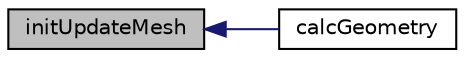 digraph "initUpdateMesh"
{
  bgcolor="transparent";
  edge [fontname="Helvetica",fontsize="10",labelfontname="Helvetica",labelfontsize="10"];
  node [fontname="Helvetica",fontsize="10",shape=record];
  rankdir="LR";
  Node398 [label="initUpdateMesh",height=0.2,width=0.4,color="black", fillcolor="grey75", style="filled", fontcolor="black"];
  Node398 -> Node399 [dir="back",color="midnightblue",fontsize="10",style="solid",fontname="Helvetica"];
  Node399 [label="calcGeometry",height=0.2,width=0.4,color="black",URL="$a28613.html#a99ee15e7e7eff38649dece8470111742",tooltip="Calculate the patch geometry with externally. "];
}
